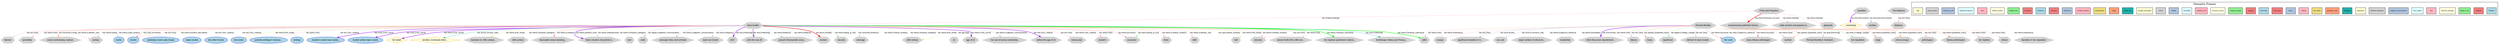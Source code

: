 digraph Jane_Austen {
    rankdir=TB;
    compound=true;
    node [fontname="Arial", fontsize=12, style=filled];
    edge [fontname="Arial", fontsize=10, color=gray];
    
    // Graph styling
    bgcolor=white;
    
    // Node type definitions
    subgraph cluster_people {{
        label="People";
        style=filled;
        fillcolor=lightcoral;
        color=red;
        node [fillcolor=lightcoral, color=red, shape=circle];
    }}
    
    subgraph cluster_locations {{
        label="Locations";
        style=filled;
        fillcolor=lightgreen;
        color=green;
        node [fillcolor=lightgreen, color=green, shape=box];
    }}
    
    subgraph cluster_concepts {{
        label="Concepts";
        style=filled;
        fillcolor=lightblue;
        color=blue;
        node [fillcolor=lightblue, color=blue, shape=ellipse];
    }}
    
    subgraph cluster_events {{
        label="Events";
        style=filled;
        fillcolor=lightyellow;
        color=orange;
        node [fillcolor=lightyellow, color=orange, shape=diamond];
    }}
    
    subgraph cluster_other {{
        label="Other";
        style=filled;
        fillcolor=lightgray;
        color=gray;
        node [fillcolor=lightgray, color=gray, shape=hexagon];
    }}

    // Concepts nodes
    "works" [label="works", fillcolor=lightblue, color=blue, shape=ellipse];
    "novels" [label="novels", fillcolor=lightblue, color=blue, shape=ellipse];
    "Her work" [label="Her work", fillcolor=lightblue, color=blue, shape=ellipse];
    "epistolary novel Lady Susan" [label="epistolary novel Lady Susan", fillcolor=lightblue, color=blue, shape=ellipse];
    "major novels" [label="major novels", fillcolor=lightblue, color=blue, shape=ellipse];
    "two other novels" [label="two other novels", fillcolor=lightblue, color=blue, shape=ellipse];
    "Her works" [label="Her works", fillcolor=lightblue, color=blue, shape=ellipse];
    "juvenile writings in manusc..." [label="juvenile writings in manusc...", fillcolor=lightblue, color=blue, shape=ellipse];
    "writings" [label="writings", fillcolor=lightblue, color=blue, shape=ellipse];
    "Austen's novels have rarely..." [label="Austen's novels have rarely...", fillcolor=lightblue, color=blue, shape=ellipse];
    "Austen wrote major novels" [label="Austen wrote major novels", fillcolor=lightblue, color=blue, shape=ellipse];

    // Events nodes
    "her death" [label="her death", fillcolor=lightyellow, color=orange, shape=diamond];
    "another, eventually titled ..." [label="another, eventually titled ...", fillcolor=lightyellow, color=orange, shape=diamond];
    "eventually" [label="eventually", fillcolor=lightyellow, color=orange, shape=diamond];

    // Other nodes
    "transition to 19th-century ..." [label="transition to 19th-century ...", fillcolor=lightgray, color=gray, shape=hexagon];
    "19th-century" [label="19th-century", fillcolor=lightgray, color=gray, shape=hexagon];
    "another" [label="another", fillcolor=lightgray, color=gray, shape=hexagon];
    "essays" [label="essays", fillcolor=lightgray, color=gray, shape=hexagon];
    "significant transition in h..." [label="significant transition in h...", fillcolor=lightgray, color=gray, shape=hexagon];
    "favourable social standing ..." [label="favourable social standing ...", fillcolor=lightgray, color=gray, shape=hexagon];
    "as a set" [label="as a set", fillcolor=lightgray, color=gray, shape=hexagon];
    "large number of critical es..." [label="large number of critical es...", fillcolor=lightgray, color=gray, shape=hexagon];
    "three volumes of juvenile w..." [label="three volumes of juvenile w...", fillcolor=lightgray, color=gray, shape=hexagon];
    "readership" [label="readership", fillcolor=lightgray, color=gray, shape=hexagon];
    "when they were republished ..." [label="when they were republished ...", fillcolor=lightgray, color=gray, shape=hexagon];
    "end" [label="end", fillcolor=lightgray, color=gray, shape=hexagon];
    "wide" [label="wide", fillcolor=lightgray, color=gray, shape=hexagon];
    "amongst critics and scholars" [label="amongst critics and scholars", fillcolor=lightgray, color=gray, shape=hexagon];
    "Richard Bentley" [label="Richard Bentley", fillcolor=lightgray, color=gray, shape=hexagon];
    "literary" [label="literary", fillcolor=lightgray, color=gray, shape=hexagon];
    "been out of print" [label="been out of print", fillcolor=lightgray, color=gray, shape=hexagon];
    "many" [label="many", fillcolor=lightgray, color=gray, shape=hexagon];
    "1817" [label="1817", fillcolor=lightgray, color=gray, shape=hexagon];
    "until she was 35" [label="until she was 35", fillcolor=lightgray, color=gray, shape=hexagon];
    "pursuit of favourable socia..." [label="pursuit of favourable socia...", fillcolor=lightgray, color=gray, shape=hexagon];
    "significant" [label="significant", fillcolor=lightgray, color=gray, shape=hexagon];
    "anonymously published Sense..." [label="anonymously published Sense...", fillcolor=lightgray, color=gray, shape=hexagon];
    "women" [label="women", fillcolor=lightgray, color=gray, shape=hexagon];
    "Memoir" [label="Memoir", fillcolor=lightgray, color=gray, shape=hexagon];
    "sensibility" [label="sensibility", fillcolor=lightgray, color=gray, shape=hexagon];
    "social commentary, realism," [label="social commentary, realism,", fillcolor=lightgray, color=gray, shape=hexagon];
    "century" [label="century", fillcolor=lightgray, color=gray, shape=hexagon];
    "1869" [label="1869", fillcolor=lightgray, color=gray, shape=hexagon];
    "Memoir of Jane Austen" [label="Memoir of Jane Austen", fillcolor=lightgray, color=gray, shape=hexagon];
    "security" [label="security", fillcolor=lightgray, color=gray, shape=hexagon];
    "marriage" [label="marriage", fillcolor=lightgray, color=gray, shape=hexagon];
    "Pride and Prejudice" [label="Pride and Prejudice", fillcolor=lightgray, color=gray, shape=hexagon];
    "many literary anthologies" [label="many literary anthologies", fillcolor=lightgray, color=gray, shape=hexagon];
    "Sanditon" [label="Sanditon", fillcolor=lightgray, color=gray, shape=hexagon];
    "18th century" [label="18th century", fillcolor=lightgray, color=gray, shape=hexagon];
    "Jane Austen" [label="Jane Austen", fillcolor=lightgray, color=gray, shape=hexagon];
    "22" [label="22", fillcolor=lightgray, color=gray, shape=hexagon];
    "number" [label="number", fillcolor=lightgray, color=gray, shape=hexagon];
    "wide acclaim and popular re..." [label="wide acclaim and popular re...", fillcolor=lightgray, color=gray, shape=hexagon];
    "Richard Bentley's Standard ..." [label="Richard Bentley's Standard ...", fillcolor=lightgray, color=gray, shape=hexagon];
    "her reputation" [label="her reputation", fillcolor=lightgray, color=gray, shape=hexagon];
    "age of 22" [label="age of 22", fillcolor=lightgray, color=gray, shape=hexagon];
    "large" [label="large", fillcolor=lightgray, color=gray, shape=hexagon];
    "Her use of social commentar..." [label="Her use of social commentar...", fillcolor=lightgray, color=gray, shape=hexagon];
    "critical essays" [label="critical essays", fillcolor=lightgray, color=gray, shape=hexagon];
    "gradually" [label="gradually", fillcolor=lightgray, color=gray, shape=hexagon];
    "before the age of 22" [label="before the age of 22", fillcolor=lightgray, color=gray, shape=hexagon];
    "manuscript" [label="manuscript", fillcolor=lightgray, color=gray, shape=hexagon];
    "Austen's" [label="Austen's", fillcolor=lightgray, color=gray, shape=hexagon];
    "anthologies" [label="anthologies", fillcolor=lightgray, color=gray, shape=hexagon];
    "literary anthologies" [label="literary anthologies", fillcolor=lightgray, color=gray, shape=hexagon];
    "economic" [label="economic", fillcolor=lightgray, color=gray, shape=hexagon];
    "The Watsons" [label="The Watsons", fillcolor=lightgray, color=gray, shape=hexagon];
    "three" [label="three", fillcolor=lightgray, color=gray, shape=hexagon];
    "her nephew" [label="her nephew", fillcolor=lightgray, color=gray, shape=hexagon];
    "18th" [label="18th", fillcolor=lightgray, color=gray, shape=hexagon];
    "half" [label="half", fillcolor=lightgray, color=gray, shape=hexagon];
    "volumes" [label="volumes", fillcolor=lightgray, color=gray, shape=hexagon];
    "second half of the 18th cen..." [label="second half of the 18th cen...", fillcolor=lightgray, color=gray, shape=hexagon];
    "her nephew published A Memo..." [label="her nephew published A Memo...", fillcolor=lightgray, color=gray, shape=hexagon];
    "critical" [label="critical", fillcolor=lightgray, color=gray, shape=hexagon];
    "Northanger Abbey and Persua..." [label="Northanger Abbey and Persua...", fillcolor=lightgray, color=gray, shape=hexagon];
    "Watsons" [label="Watsons", fillcolor=lightgray, color=gray, shape=hexagon];
    "transition in her reputation" [label="transition in her reputation", fillcolor=lightgray, color=gray, shape=hexagon];

    // Relationships
    "Jane Austen" -> "marriage" [label="has instrument [Reliance]", color=lightblue, penwidth=1];
    "Jane Austen" -> "favourable social standing ..." [label="has theme [Cotheme]", color=lightcoral, penwidth=1];
    "Jane Austen" -> "economic" [label="has theme [Being_at_risk]", color=lightgreen, penwidth=1];
    "Jane Austen" -> "end" [label="has theme [Temporal_subregion]", color=lightyellow, penwidth=1];
    "Richard Bentley" -> "essays" [label="has text [Text]", color=lightpink, penwidth=1];
    "Jane Austen" -> "major novels" [label="has text [Text_creation]", color=lightcyan, penwidth=1];
    "Jane Austen" -> "Her use of social commentar..." [label="has reason [Judgment_communication]", color=lightsteelblue, penwidth=1];
    "Jane Austen" -> "her nephew published A Memo..." [label="has theme [Temporal_collocation]", color=green, penwidth=2];
    "Richard Bentley" -> "transition in her reputation" [label="has theme [Importance]", color=lightgoldenrodyellow, penwidth=1];
    "Richard Bentley" -> "anthologies" [label="has text [Text]", color=lightpink, penwidth=1];
    "Jane Austen" -> "volumes" [label="has text [Text]", color=lightpink, penwidth=1];
    "Jane Austen" -> "18th century" [label="has theme [Temporal_subregion]", color=lightyellow, penwidth=1];
    "Jane Austen" -> "until she was 35" [label="has time [Publishing]", color=purple, penwidth=2];
    "Jane Austen" -> "novels" [label="has text [Text]", color=lightpink, penwidth=1];
    "Richard Bentley" -> "critical essays" [label="has theme [Quantified_mass]", color=lightsalmon, penwidth=1];
    "Richard Bentley" -> "number" [label="has quantity [Quantified_mass]", color=lightsalmon, penwidth=1];
    "Jane Austen" -> "second half of the 18th cen..." [label="has theme [Text]", color=lightpink, penwidth=1];
    "Jane Austen" -> "amongst critics and scholars" [label="has theme [Judgment_communication]", color=lightsteelblue, penwidth=1];
    "Jane Austen" -> "transition to 19th-century ..." [label="has theme [Part_whole]", color=lightgoldenrod, penwidth=1];
    "Jane Austen" -> "1869" [label="has theme [Temporal_collocation]", color=green, penwidth=2];
    "Jane Austen" -> "before the age of 22" [label="has time [Text_creation]", color=purple, penwidth=2];
    "Jane Austen" -> "writings" [label="has text [Text_creation]", color=lightcyan, penwidth=1];
    "Jane Austen" -> "two other novels" [label="has text [Text_creation]", color=lightcyan, penwidth=1];
    "Jane Austen" -> "Austen's" [label="has author [Text]", color=lightpink, penwidth=1];
    "Pride and Prejudice" -> "wide acclaim and popular re..." [label="has theme [Getting]", color=lightpink, penwidth=1];
    "Richard Bentley" -> "significant transition in h..." [label="has event [Event]", color=lightsteelblue, penwidth=1];
    "Jane Austen" -> "Austen's novels have rarely..." [label="has event [Time_vector]", color=purple, penwidth=2];
    "Richard Bentley" -> "Richard Bentley's Standard ..." [label="has goal [Removing]", color=lightblue, penwidth=1];
    "Jane Austen" -> "Memoir" [label="has text [Text]", color=lightpink, penwidth=1];
    "Jane Austen" -> "1817" [label="has time [Publishing]", color=purple, penwidth=2];
    "Richard Bentley" -> "literary anthologies" [label="has theme [Quantified_mass]", color=lightsalmon, penwidth=1];
    "Richard Bentley" -> "many literary anthologies" [label="has theme [Inclusion]", color=lightcoral, penwidth=1];
    "Richard Bentley" -> "her reputation" [label="has entity [Undergo_change]", color=lightgreen, penwidth=1];
    "Richard Bentley" -> "many" [label="has quantity [Quantified_mass]", color=lightsalmon, penwidth=1];
    "Jane Austen" -> "Her works" [label="has theme [Part_whole]", color=lightgoldenrod, penwidth=1];
    "Pride and Prejudice" -> "anonymously published Sense..." [label="has theme [Personal_success]", color=red, penwidth=2];
    "Jane Austen" -> "18th century" [label="has theme [Part_whole]", color=lightgoldenrod, penwidth=1];
    "Richard Bentley" -> "when they were republished ..." [label="has time [Event]", color=purple, penwidth=2];
    "Jane Austen" -> "18th" [label="has theme [Calendric_unit]", color=lightpink, penwidth=1];
    "Richard Bentley" -> "significant" [label="has degree [Undergo_change]", color=lightgreen, penwidth=1];
    "Richard Bentley" -> "literary" [label="has text [Text]", color=lightpink, penwidth=1];
    "Richard Bentley" -> "Her work" [label="has theme [Inclusion]", color=lightcoral, penwidth=1];
    "Richard Bentley" -> "readership" [label="has theme [Desirability]", color=lightcyan, penwidth=1];
    "Jane Austen" -> "women" [label="has person [People]", color=red, penwidth=2];
    "Jane Austen" -> "sensibility" [label="has theme [Text]", color=lightpink, penwidth=1];
    "Jane Austen" -> "century" [label="has theme [Grasp]", color=lightgray, penwidth=1];
    "Pride and Prejudice" -> "Jane Austen" [label="has recipient [Getting]", color=lightpink, penwidth=1];
    "Jane Austen" -> "epistolary novel Lady Susan" [label="has theme [Duration_description]", color=lightgoldenrodyellow, penwidth=1];
    "Jane Austen" -> "another, eventually titled ..." [label="has activity [Activity_start]", color=lightseagreen, penwidth=1];
    "Jane Austen" -> "juvenile writings in manusc..." [label="has author [Text]", color=lightpink, penwidth=1];
    "Richard Bentley" -> "1869" [label="has theme [Text]", color=lightpink, penwidth=1];
    "Richard Bentley" -> "critical" [label="has theme [Text]", color=lightpink, penwidth=1];
    "Jane Austen" -> "half" [label="has theme [Part_whole]", color=lightgoldenrod, penwidth=1];
    "Jane Austen" -> "century" [label="has theme [Calendric_unit]", color=lightpink, penwidth=1];
    "Jane Austen" -> "social commentary, realism," [label="has instrument [Using]", color=lightsalmon, penwidth=1];
    "Jane Austen" -> "security" [label="has theme [Being_at_risk]", color=lightgreen, penwidth=1];
    "Jane Austen" -> "three volumes of juvenile w..." [label="has theme [Abandonment]", color=lightgoldenrod, penwidth=1];
    "Jane Austen" -> "volumes" [label="has theme [Cardinal_numbers]", color=lightpink, penwidth=1];
    "Sanditon" -> "eventually" [label="has time [Documents]", color=purple, penwidth=2];
    "Sanditon" -> "another" [label="has document [Documents]", color=lightsteelblue, penwidth=1];
    "Richard Bentley" -> "large" [label="has theme [Quantified_mass]", color=lightsalmon, penwidth=1];
    "Jane Austen" -> "economic" [label="has theme [Economy]", color=lightcoral, penwidth=1];
    "Jane Austen" -> "been out of print" [label="has event [Frequency]", color=lightblue, penwidth=1];
    "Jane Austen" -> "novels" [label="has class [Increment]", color=lightcoral, penwidth=1];
    "Jane Austen" -> "Northanger Abbey and Persua..." [label="has work [Publishing]", color=lightseagreen, penwidth=1];
    "Jane Austen" -> "manuscript" [label="has theme [Text_creation]", color=lightcyan, penwidth=1];
    "Jane Austen" -> "pursuit of favourable socia..." [label="has theme [Reliance]", color=lightblue, penwidth=1];
    "Jane Austen" -> "three volumes of juvenile w..." [label="has theme [Relative_time]", color=purple, penwidth=2];
    "Richard Bentley" -> "essays" [label="has theme [Importance]", color=lightgoldenrodyellow, penwidth=1];
    "The Watsons" -> "Watsons" [label="has text [Text]", color=lightpink, penwidth=1];
    "Jane Austen" -> "19th-century" [label="has theme [Temporal_subregion]", color=lightyellow, penwidth=1];
    "Jane Austen" -> "three" [label="has theme [Cardinal_numbers]", color=lightpink, penwidth=1];
    "Jane Austen" -> "half" [label="has type [Ordinal_numbers]", color=lightyellow, penwidth=1];
    "Jane Austen" -> "Austen wrote major novels" [label="has event [Time_vector]", color=purple, penwidth=2];
    "Jane Austen" -> "18th century" [label="has theme [Ordinal_numbers]", color=lightyellow, penwidth=1];
    "Richard Bentley" -> "number" [label="has theme [Size]", color=lightpink, penwidth=1];
    "Richard Bentley" -> "large number of critical es..." [label="has theme [Subjective_influence]", color=lightcyan, penwidth=1];
    "Pride and Prejudice" -> "gradually" [label="has theme [Getting]", color=lightpink, penwidth=1];
    "Richard Bentley" -> "Memoir of Jane Austen" [label="has text [Text]", color=lightpink, penwidth=1];
    "Jane Austen" -> "women" [label="has theme [Reliance]", color=lightblue, penwidth=1];
    "Richard Bentley" -> "literary" [label="has theme [Text]", color=lightpink, penwidth=1];
    "Jane Austen" -> "manuscript" [label="has text [Text]", color=lightpink, penwidth=1];
    "Jane Austen" -> "her death" [label="has theme [Time_vector]", color=purple, penwidth=2];
    "Richard Bentley" -> "as a set" [label="has result [Commerce_sell]", color=lightsteelblue, penwidth=1];
    "Richard Bentley" -> "Her work" [label="has entity [Subjective_influence]", color=lightcyan, penwidth=1];
    "Jane Austen" -> "age of 22" [label="has theme [Time_vector]", color=purple, penwidth=2];
    "Jane Austen" -> "wide" [label="has degree [Judgment_communication]", color=lightsteelblue, penwidth=1];
    "Jane Austen" -> "works" [label="has theme [Labor_product]", color=lightgray, penwidth=1];
    "Richard Bentley" -> "her nephew" [label="has author [Text]", color=lightpink, penwidth=1];
    "Jane Austen" -> "22" [label="has age [Age]", color=lightgoldenrodyellow, penwidth=1];

    // Frame Legend
    subgraph cluster_legend {
        label="Semantic Frames";
        style=filled;
        fillcolor=white;
        color=black;
        rank=sink;
        "Reliance_legend" [label="Reliance", fillcolor="lightblue", style=filled, shape=box, fontsize=8];
        "Cotheme_legend" [label="Cotheme", fillcolor="lightcoral", style=filled, shape=box, fontsize=8];
        "Being_at_risk_legend" [label="Being_at_risk", fillcolor="lightgreen", style=filled, shape=box, fontsize=8];
        "Temporal_subregion_legend" [label="Temporal_subregion", fillcolor="lightyellow", style=filled, shape=box, fontsize=8];
        "Text_legend" [label="Text", fillcolor="lightpink", style=filled, shape=box, fontsize=8];
        "Text_creation_legend" [label="Text_creation", fillcolor="lightcyan", style=filled, shape=box, fontsize=8];
        "Judgment_communication_legend" [label="Judgment_communication", fillcolor="lightsteelblue", style=filled, shape=box, fontsize=8];
        "Temporal_collocation_legend" [label="Temporal_collocation", fillcolor="lightgray", style=filled, shape=box, fontsize=8];
        "Importance_legend" [label="Importance", fillcolor="lightgoldenrodyellow", style=filled, shape=box, fontsize=8];
        "Publishing_legend" [label="Publishing", fillcolor="lightseagreen", style=filled, shape=box, fontsize=8];
        "Quantified_mass_legend" [label="Quantified_mass", fillcolor="lightsalmon", style=filled, shape=box, fontsize=8];
        "Part_whole_legend" [label="Part_whole", fillcolor="lightgoldenrod", style=filled, shape=box, fontsize=8];
        "Getting_legend" [label="Getting", fillcolor="lightpink", style=filled, shape=box, fontsize=8];
        "Event_legend" [label="Event", fillcolor="lightsteelblue", style=filled, shape=box, fontsize=8];
        "Time_vector_legend" [label="Time_vector", fillcolor="lightcoral", style=filled, shape=box, fontsize=8];
        "Removing_legend" [label="Removing", fillcolor="lightblue", style=filled, shape=box, fontsize=8];
        "Inclusion_legend" [label="Inclusion", fillcolor="lightcoral", style=filled, shape=box, fontsize=8];
        "Undergo_change_legend" [label="Undergo_change", fillcolor="lightgreen", style=filled, shape=box, fontsize=8];
        "Personal_success_legend" [label="Personal_success", fillcolor="lightyellow", style=filled, shape=box, fontsize=8];
        "Calendric_unit_legend" [label="Calendric_unit", fillcolor="lightpink", style=filled, shape=box, fontsize=8];
        "Desirability_legend" [label="Desirability", fillcolor="lightcyan", style=filled, shape=box, fontsize=8];
        "People_legend" [label="People", fillcolor="lightsteelblue", style=filled, shape=box, fontsize=8];
        "Grasp_legend" [label="Grasp", fillcolor="lightgray", style=filled, shape=box, fontsize=8];
        "Duration_description_legend" [label="Duration_description", fillcolor="lightgoldenrodyellow", style=filled, shape=box, fontsize=8];
        "Activity_start_legend" [label="Activity_start", fillcolor="lightseagreen", style=filled, shape=box, fontsize=8];
        "Using_legend" [label="Using", fillcolor="lightsalmon", style=filled, shape=box, fontsize=8];
        "Abandonment_legend" [label="Abandonment", fillcolor="lightgoldenrod", style=filled, shape=box, fontsize=8];
        "Cardinal_numbers_legend" [label="Cardinal_numbers", fillcolor="lightpink", style=filled, shape=box, fontsize=8];
        "Documents_legend" [label="Documents", fillcolor="lightsteelblue", style=filled, shape=box, fontsize=8];
        "Economy_legend" [label="Economy", fillcolor="lightcoral", style=filled, shape=box, fontsize=8];
        "Frequency_legend" [label="Frequency", fillcolor="lightblue", style=filled, shape=box, fontsize=8];
        "Increment_legend" [label="Increment", fillcolor="lightcoral", style=filled, shape=box, fontsize=8];
        "Relative_time_legend" [label="Relative_time", fillcolor="lightgreen", style=filled, shape=box, fontsize=8];
        "Ordinal_numbers_legend" [label="Ordinal_numbers", fillcolor="lightyellow", style=filled, shape=box, fontsize=8];
        "Size_legend" [label="Size", fillcolor="lightpink", style=filled, shape=box, fontsize=8];
        "Subjective_influence_legend" [label="Subjective_influence", fillcolor="lightcyan", style=filled, shape=box, fontsize=8];
        "Commerce_sell_legend" [label="Commerce_sell", fillcolor="lightsteelblue", style=filled, shape=box, fontsize=8];
        "Labor_product_legend" [label="Labor_product", fillcolor="lightgray", style=filled, shape=box, fontsize=8];
        "Age_legend" [label="Age", fillcolor="lightgoldenrodyellow", style=filled, shape=box, fontsize=8];
    }
}